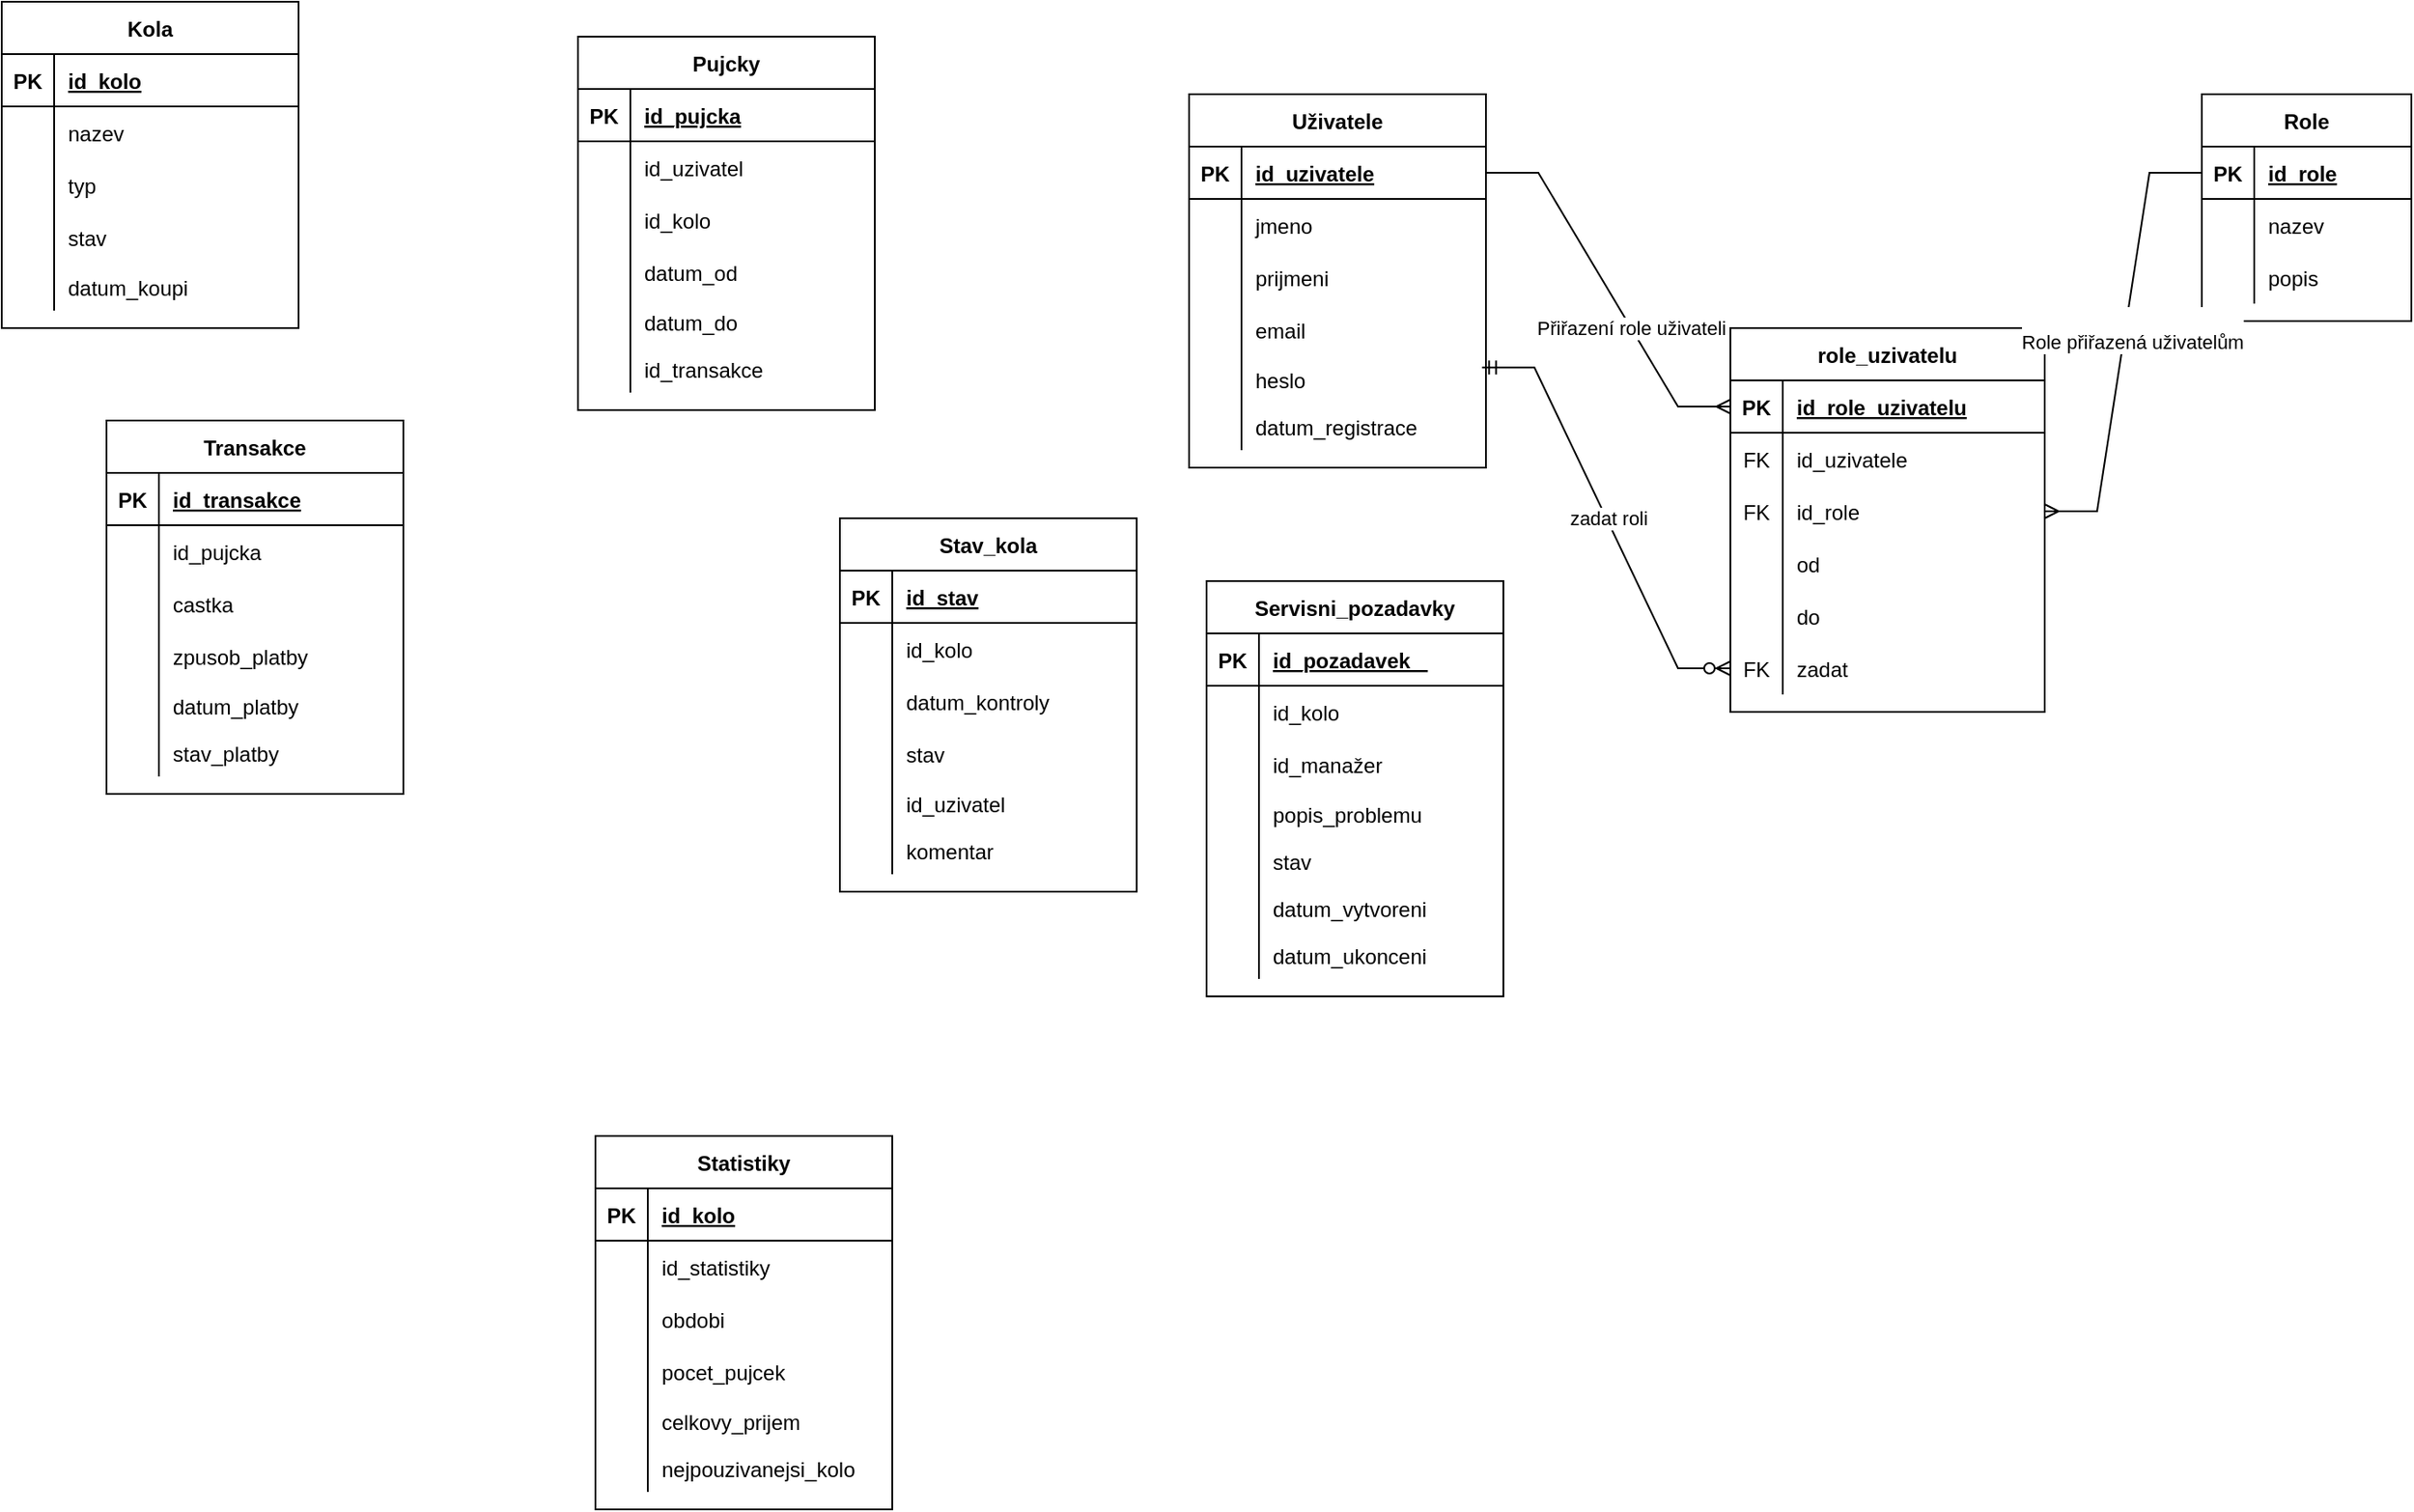<mxfile version="24.8.3">
  <diagram id="R2lEEEUBdFMjLlhIrx00" name="Page-1">
    <mxGraphModel dx="2375" dy="882" grid="1" gridSize="10" guides="1" tooltips="1" connect="1" arrows="1" fold="1" page="1" pageScale="1" pageWidth="850" pageHeight="1100" math="0" shadow="0" extFonts="Permanent Marker^https://fonts.googleapis.com/css?family=Permanent+Marker">
      <root>
        <mxCell id="0" />
        <mxCell id="1" parent="0" />
        <mxCell id="o5lii4En6J1bCg2laU5--1" value="Role" style="shape=table;startSize=30;container=1;collapsible=1;childLayout=tableLayout;fixedRows=1;rowLines=0;fontStyle=1;align=center;resizeLast=1;" vertex="1" parent="1">
          <mxGeometry x="1040" y="53" width="120" height="130" as="geometry" />
        </mxCell>
        <mxCell id="o5lii4En6J1bCg2laU5--2" value="" style="shape=partialRectangle;collapsible=0;dropTarget=0;pointerEvents=0;fillColor=none;points=[[0,0.5],[1,0.5]];portConstraint=eastwest;top=0;left=0;right=0;bottom=1;" vertex="1" parent="o5lii4En6J1bCg2laU5--1">
          <mxGeometry y="30" width="120" height="30" as="geometry" />
        </mxCell>
        <mxCell id="o5lii4En6J1bCg2laU5--3" value="PK" style="shape=partialRectangle;overflow=hidden;connectable=0;fillColor=none;top=0;left=0;bottom=0;right=0;fontStyle=1;" vertex="1" parent="o5lii4En6J1bCg2laU5--2">
          <mxGeometry width="30" height="30" as="geometry">
            <mxRectangle width="30" height="30" as="alternateBounds" />
          </mxGeometry>
        </mxCell>
        <mxCell id="o5lii4En6J1bCg2laU5--4" value="id_role" style="shape=partialRectangle;overflow=hidden;connectable=0;fillColor=none;top=0;left=0;bottom=0;right=0;align=left;spacingLeft=6;fontStyle=5;" vertex="1" parent="o5lii4En6J1bCg2laU5--2">
          <mxGeometry x="30" width="90" height="30" as="geometry">
            <mxRectangle width="90" height="30" as="alternateBounds" />
          </mxGeometry>
        </mxCell>
        <mxCell id="o5lii4En6J1bCg2laU5--5" value="" style="shape=partialRectangle;collapsible=0;dropTarget=0;pointerEvents=0;fillColor=none;points=[[0,0.5],[1,0.5]];portConstraint=eastwest;top=0;left=0;right=0;bottom=0;" vertex="1" parent="o5lii4En6J1bCg2laU5--1">
          <mxGeometry y="60" width="120" height="30" as="geometry" />
        </mxCell>
        <mxCell id="o5lii4En6J1bCg2laU5--6" value="" style="shape=partialRectangle;overflow=hidden;connectable=0;fillColor=none;top=0;left=0;bottom=0;right=0;" vertex="1" parent="o5lii4En6J1bCg2laU5--5">
          <mxGeometry width="30" height="30" as="geometry">
            <mxRectangle width="30" height="30" as="alternateBounds" />
          </mxGeometry>
        </mxCell>
        <mxCell id="o5lii4En6J1bCg2laU5--7" value="nazev    " style="shape=partialRectangle;overflow=hidden;connectable=0;fillColor=none;top=0;left=0;bottom=0;right=0;align=left;spacingLeft=6;" vertex="1" parent="o5lii4En6J1bCg2laU5--5">
          <mxGeometry x="30" width="90" height="30" as="geometry">
            <mxRectangle width="90" height="30" as="alternateBounds" />
          </mxGeometry>
        </mxCell>
        <mxCell id="o5lii4En6J1bCg2laU5--8" value="" style="shape=partialRectangle;collapsible=0;dropTarget=0;pointerEvents=0;fillColor=none;points=[[0,0.5],[1,0.5]];portConstraint=eastwest;top=0;left=0;right=0;bottom=0;" vertex="1" parent="o5lii4En6J1bCg2laU5--1">
          <mxGeometry y="90" width="120" height="30" as="geometry" />
        </mxCell>
        <mxCell id="o5lii4En6J1bCg2laU5--9" value="" style="shape=partialRectangle;overflow=hidden;connectable=0;fillColor=none;top=0;left=0;bottom=0;right=0;" vertex="1" parent="o5lii4En6J1bCg2laU5--8">
          <mxGeometry width="30" height="30" as="geometry">
            <mxRectangle width="30" height="30" as="alternateBounds" />
          </mxGeometry>
        </mxCell>
        <mxCell id="o5lii4En6J1bCg2laU5--10" value="popis" style="shape=partialRectangle;overflow=hidden;connectable=0;fillColor=none;top=0;left=0;bottom=0;right=0;align=left;spacingLeft=6;" vertex="1" parent="o5lii4En6J1bCg2laU5--8">
          <mxGeometry x="30" width="90" height="30" as="geometry">
            <mxRectangle width="90" height="30" as="alternateBounds" />
          </mxGeometry>
        </mxCell>
        <mxCell id="o5lii4En6J1bCg2laU5--11" value="role_uzivatelu" style="shape=table;startSize=30;container=1;collapsible=1;childLayout=tableLayout;fixedRows=1;rowLines=0;fontStyle=1;align=center;resizeLast=1;" vertex="1" parent="1">
          <mxGeometry x="770" y="187" width="180" height="220" as="geometry" />
        </mxCell>
        <mxCell id="o5lii4En6J1bCg2laU5--12" value="" style="shape=partialRectangle;collapsible=0;dropTarget=0;pointerEvents=0;fillColor=none;points=[[0,0.5],[1,0.5]];portConstraint=eastwest;top=0;left=0;right=0;bottom=1;" vertex="1" parent="o5lii4En6J1bCg2laU5--11">
          <mxGeometry y="30" width="180" height="30" as="geometry" />
        </mxCell>
        <mxCell id="o5lii4En6J1bCg2laU5--13" value="PK" style="shape=partialRectangle;overflow=hidden;connectable=0;fillColor=none;top=0;left=0;bottom=0;right=0;fontStyle=1;" vertex="1" parent="o5lii4En6J1bCg2laU5--12">
          <mxGeometry width="30" height="30" as="geometry">
            <mxRectangle width="30" height="30" as="alternateBounds" />
          </mxGeometry>
        </mxCell>
        <mxCell id="o5lii4En6J1bCg2laU5--14" value="id_role_uzivatelu" style="shape=partialRectangle;overflow=hidden;connectable=0;fillColor=none;top=0;left=0;bottom=0;right=0;align=left;spacingLeft=6;fontStyle=5;" vertex="1" parent="o5lii4En6J1bCg2laU5--12">
          <mxGeometry x="30" width="150" height="30" as="geometry">
            <mxRectangle width="150" height="30" as="alternateBounds" />
          </mxGeometry>
        </mxCell>
        <mxCell id="o5lii4En6J1bCg2laU5--15" value="" style="shape=partialRectangle;collapsible=0;dropTarget=0;pointerEvents=0;fillColor=none;points=[[0,0.5],[1,0.5]];portConstraint=eastwest;top=0;left=0;right=0;bottom=0;" vertex="1" parent="o5lii4En6J1bCg2laU5--11">
          <mxGeometry y="60" width="180" height="30" as="geometry" />
        </mxCell>
        <mxCell id="o5lii4En6J1bCg2laU5--16" value="FK" style="shape=partialRectangle;overflow=hidden;connectable=0;fillColor=none;top=0;left=0;bottom=0;right=0;" vertex="1" parent="o5lii4En6J1bCg2laU5--15">
          <mxGeometry width="30" height="30" as="geometry">
            <mxRectangle width="30" height="30" as="alternateBounds" />
          </mxGeometry>
        </mxCell>
        <mxCell id="o5lii4En6J1bCg2laU5--17" value="id_uzivatele" style="shape=partialRectangle;overflow=hidden;connectable=0;fillColor=none;top=0;left=0;bottom=0;right=0;align=left;spacingLeft=6;" vertex="1" parent="o5lii4En6J1bCg2laU5--15">
          <mxGeometry x="30" width="150" height="30" as="geometry">
            <mxRectangle width="150" height="30" as="alternateBounds" />
          </mxGeometry>
        </mxCell>
        <mxCell id="o5lii4En6J1bCg2laU5--18" value="" style="shape=partialRectangle;collapsible=0;dropTarget=0;pointerEvents=0;fillColor=none;points=[[0,0.5],[1,0.5]];portConstraint=eastwest;top=0;left=0;right=0;bottom=0;" vertex="1" parent="o5lii4En6J1bCg2laU5--11">
          <mxGeometry y="90" width="180" height="30" as="geometry" />
        </mxCell>
        <mxCell id="o5lii4En6J1bCg2laU5--19" value="FK" style="shape=partialRectangle;overflow=hidden;connectable=0;fillColor=none;top=0;left=0;bottom=0;right=0;" vertex="1" parent="o5lii4En6J1bCg2laU5--18">
          <mxGeometry width="30" height="30" as="geometry">
            <mxRectangle width="30" height="30" as="alternateBounds" />
          </mxGeometry>
        </mxCell>
        <mxCell id="o5lii4En6J1bCg2laU5--20" value="id_role" style="shape=partialRectangle;overflow=hidden;connectable=0;fillColor=none;top=0;left=0;bottom=0;right=0;align=left;spacingLeft=6;" vertex="1" parent="o5lii4En6J1bCg2laU5--18">
          <mxGeometry x="30" width="150" height="30" as="geometry">
            <mxRectangle width="150" height="30" as="alternateBounds" />
          </mxGeometry>
        </mxCell>
        <mxCell id="o5lii4En6J1bCg2laU5--21" style="shape=partialRectangle;collapsible=0;dropTarget=0;pointerEvents=0;fillColor=none;points=[[0,0.5],[1,0.5]];portConstraint=eastwest;top=0;left=0;right=0;bottom=0;" vertex="1" parent="o5lii4En6J1bCg2laU5--11">
          <mxGeometry y="120" width="180" height="30" as="geometry" />
        </mxCell>
        <mxCell id="o5lii4En6J1bCg2laU5--22" style="shape=partialRectangle;overflow=hidden;connectable=0;fillColor=none;top=0;left=0;bottom=0;right=0;" vertex="1" parent="o5lii4En6J1bCg2laU5--21">
          <mxGeometry width="30" height="30" as="geometry">
            <mxRectangle width="30" height="30" as="alternateBounds" />
          </mxGeometry>
        </mxCell>
        <mxCell id="o5lii4En6J1bCg2laU5--23" value="od" style="shape=partialRectangle;overflow=hidden;connectable=0;fillColor=none;top=0;left=0;bottom=0;right=0;align=left;spacingLeft=6;" vertex="1" parent="o5lii4En6J1bCg2laU5--21">
          <mxGeometry x="30" width="150" height="30" as="geometry">
            <mxRectangle width="150" height="30" as="alternateBounds" />
          </mxGeometry>
        </mxCell>
        <mxCell id="o5lii4En6J1bCg2laU5--24" style="shape=partialRectangle;collapsible=0;dropTarget=0;pointerEvents=0;fillColor=none;points=[[0,0.5],[1,0.5]];portConstraint=eastwest;top=0;left=0;right=0;bottom=0;" vertex="1" parent="o5lii4En6J1bCg2laU5--11">
          <mxGeometry y="150" width="180" height="30" as="geometry" />
        </mxCell>
        <mxCell id="o5lii4En6J1bCg2laU5--25" style="shape=partialRectangle;overflow=hidden;connectable=0;fillColor=none;top=0;left=0;bottom=0;right=0;" vertex="1" parent="o5lii4En6J1bCg2laU5--24">
          <mxGeometry width="30" height="30" as="geometry">
            <mxRectangle width="30" height="30" as="alternateBounds" />
          </mxGeometry>
        </mxCell>
        <mxCell id="o5lii4En6J1bCg2laU5--26" value="do" style="shape=partialRectangle;overflow=hidden;connectable=0;fillColor=none;top=0;left=0;bottom=0;right=0;align=left;spacingLeft=6;" vertex="1" parent="o5lii4En6J1bCg2laU5--24">
          <mxGeometry x="30" width="150" height="30" as="geometry">
            <mxRectangle width="150" height="30" as="alternateBounds" />
          </mxGeometry>
        </mxCell>
        <mxCell id="o5lii4En6J1bCg2laU5--27" style="shape=partialRectangle;collapsible=0;dropTarget=0;pointerEvents=0;fillColor=none;points=[[0,0.5],[1,0.5]];portConstraint=eastwest;top=0;left=0;right=0;bottom=0;" vertex="1" parent="o5lii4En6J1bCg2laU5--11">
          <mxGeometry y="180" width="180" height="30" as="geometry" />
        </mxCell>
        <mxCell id="o5lii4En6J1bCg2laU5--28" value="FK" style="shape=partialRectangle;overflow=hidden;connectable=0;fillColor=none;top=0;left=0;bottom=0;right=0;" vertex="1" parent="o5lii4En6J1bCg2laU5--27">
          <mxGeometry width="30" height="30" as="geometry">
            <mxRectangle width="30" height="30" as="alternateBounds" />
          </mxGeometry>
        </mxCell>
        <mxCell id="o5lii4En6J1bCg2laU5--29" value="zadat" style="shape=partialRectangle;overflow=hidden;connectable=0;fillColor=none;top=0;left=0;bottom=0;right=0;align=left;spacingLeft=6;" vertex="1" parent="o5lii4En6J1bCg2laU5--27">
          <mxGeometry x="30" width="150" height="30" as="geometry">
            <mxRectangle width="150" height="30" as="alternateBounds" />
          </mxGeometry>
        </mxCell>
        <mxCell id="o5lii4En6J1bCg2laU5--30" value="Uživatele" style="shape=table;startSize=30;container=1;collapsible=1;childLayout=tableLayout;fixedRows=1;rowLines=0;fontStyle=1;align=center;resizeLast=1;" vertex="1" parent="1">
          <mxGeometry x="460" y="53" width="170" height="214" as="geometry" />
        </mxCell>
        <mxCell id="o5lii4En6J1bCg2laU5--31" value="" style="shape=partialRectangle;collapsible=0;dropTarget=0;pointerEvents=0;fillColor=none;points=[[0,0.5],[1,0.5]];portConstraint=eastwest;top=0;left=0;right=0;bottom=1;" vertex="1" parent="o5lii4En6J1bCg2laU5--30">
          <mxGeometry y="30" width="170" height="30" as="geometry" />
        </mxCell>
        <mxCell id="o5lii4En6J1bCg2laU5--32" value="PK" style="shape=partialRectangle;overflow=hidden;connectable=0;fillColor=none;top=0;left=0;bottom=0;right=0;fontStyle=1;" vertex="1" parent="o5lii4En6J1bCg2laU5--31">
          <mxGeometry width="30" height="30" as="geometry">
            <mxRectangle width="30" height="30" as="alternateBounds" />
          </mxGeometry>
        </mxCell>
        <mxCell id="o5lii4En6J1bCg2laU5--33" value="id_uzivatele" style="shape=partialRectangle;overflow=hidden;connectable=0;fillColor=none;top=0;left=0;bottom=0;right=0;align=left;spacingLeft=6;fontStyle=5;" vertex="1" parent="o5lii4En6J1bCg2laU5--31">
          <mxGeometry x="30" width="140" height="30" as="geometry">
            <mxRectangle width="140" height="30" as="alternateBounds" />
          </mxGeometry>
        </mxCell>
        <mxCell id="o5lii4En6J1bCg2laU5--34" value="" style="shape=partialRectangle;collapsible=0;dropTarget=0;pointerEvents=0;fillColor=none;points=[[0,0.5],[1,0.5]];portConstraint=eastwest;top=0;left=0;right=0;bottom=0;" vertex="1" parent="o5lii4En6J1bCg2laU5--30">
          <mxGeometry y="60" width="170" height="30" as="geometry" />
        </mxCell>
        <mxCell id="o5lii4En6J1bCg2laU5--35" value="" style="shape=partialRectangle;overflow=hidden;connectable=0;fillColor=none;top=0;left=0;bottom=0;right=0;" vertex="1" parent="o5lii4En6J1bCg2laU5--34">
          <mxGeometry width="30" height="30" as="geometry">
            <mxRectangle width="30" height="30" as="alternateBounds" />
          </mxGeometry>
        </mxCell>
        <mxCell id="o5lii4En6J1bCg2laU5--36" value="jmeno" style="shape=partialRectangle;overflow=hidden;connectable=0;fillColor=none;top=0;left=0;bottom=0;right=0;align=left;spacingLeft=6;" vertex="1" parent="o5lii4En6J1bCg2laU5--34">
          <mxGeometry x="30" width="140" height="30" as="geometry">
            <mxRectangle width="140" height="30" as="alternateBounds" />
          </mxGeometry>
        </mxCell>
        <mxCell id="o5lii4En6J1bCg2laU5--37" style="shape=partialRectangle;collapsible=0;dropTarget=0;pointerEvents=0;fillColor=none;points=[[0,0.5],[1,0.5]];portConstraint=eastwest;top=0;left=0;right=0;bottom=0;" vertex="1" parent="o5lii4En6J1bCg2laU5--30">
          <mxGeometry y="90" width="170" height="30" as="geometry" />
        </mxCell>
        <mxCell id="o5lii4En6J1bCg2laU5--38" style="shape=partialRectangle;overflow=hidden;connectable=0;fillColor=none;top=0;left=0;bottom=0;right=0;" vertex="1" parent="o5lii4En6J1bCg2laU5--37">
          <mxGeometry width="30" height="30" as="geometry">
            <mxRectangle width="30" height="30" as="alternateBounds" />
          </mxGeometry>
        </mxCell>
        <mxCell id="o5lii4En6J1bCg2laU5--39" value="prijmeni" style="shape=partialRectangle;overflow=hidden;connectable=0;fillColor=none;top=0;left=0;bottom=0;right=0;align=left;spacingLeft=6;" vertex="1" parent="o5lii4En6J1bCg2laU5--37">
          <mxGeometry x="30" width="140" height="30" as="geometry">
            <mxRectangle width="140" height="30" as="alternateBounds" />
          </mxGeometry>
        </mxCell>
        <mxCell id="o5lii4En6J1bCg2laU5--40" style="shape=partialRectangle;collapsible=0;dropTarget=0;pointerEvents=0;fillColor=none;points=[[0,0.5],[1,0.5]];portConstraint=eastwest;top=0;left=0;right=0;bottom=0;" vertex="1" parent="o5lii4En6J1bCg2laU5--30">
          <mxGeometry y="120" width="170" height="30" as="geometry" />
        </mxCell>
        <mxCell id="o5lii4En6J1bCg2laU5--41" style="shape=partialRectangle;overflow=hidden;connectable=0;fillColor=none;top=0;left=0;bottom=0;right=0;" vertex="1" parent="o5lii4En6J1bCg2laU5--40">
          <mxGeometry width="30" height="30" as="geometry">
            <mxRectangle width="30" height="30" as="alternateBounds" />
          </mxGeometry>
        </mxCell>
        <mxCell id="o5lii4En6J1bCg2laU5--42" value="email" style="shape=partialRectangle;overflow=hidden;connectable=0;fillColor=none;top=0;left=0;bottom=0;right=0;align=left;spacingLeft=6;" vertex="1" parent="o5lii4En6J1bCg2laU5--40">
          <mxGeometry x="30" width="140" height="30" as="geometry">
            <mxRectangle width="140" height="30" as="alternateBounds" />
          </mxGeometry>
        </mxCell>
        <mxCell id="o5lii4En6J1bCg2laU5--43" style="shape=partialRectangle;collapsible=0;dropTarget=0;pointerEvents=0;fillColor=none;points=[[0,0.5],[1,0.5]];portConstraint=eastwest;top=0;left=0;right=0;bottom=0;" vertex="1" parent="o5lii4En6J1bCg2laU5--30">
          <mxGeometry y="150" width="170" height="27" as="geometry" />
        </mxCell>
        <mxCell id="o5lii4En6J1bCg2laU5--44" style="shape=partialRectangle;overflow=hidden;connectable=0;fillColor=none;top=0;left=0;bottom=0;right=0;" vertex="1" parent="o5lii4En6J1bCg2laU5--43">
          <mxGeometry width="30" height="27" as="geometry">
            <mxRectangle width="30" height="27" as="alternateBounds" />
          </mxGeometry>
        </mxCell>
        <mxCell id="o5lii4En6J1bCg2laU5--45" value="heslo" style="shape=partialRectangle;overflow=hidden;connectable=0;fillColor=none;top=0;left=0;bottom=0;right=0;align=left;spacingLeft=6;" vertex="1" parent="o5lii4En6J1bCg2laU5--43">
          <mxGeometry x="30" width="140" height="27" as="geometry">
            <mxRectangle width="140" height="27" as="alternateBounds" />
          </mxGeometry>
        </mxCell>
        <mxCell id="o5lii4En6J1bCg2laU5--50" style="shape=partialRectangle;collapsible=0;dropTarget=0;pointerEvents=0;fillColor=none;points=[[0,0.5],[1,0.5]];portConstraint=eastwest;top=0;left=0;right=0;bottom=0;" vertex="1" parent="o5lii4En6J1bCg2laU5--30">
          <mxGeometry y="177" width="170" height="27" as="geometry" />
        </mxCell>
        <mxCell id="o5lii4En6J1bCg2laU5--51" style="shape=partialRectangle;overflow=hidden;connectable=0;fillColor=none;top=0;left=0;bottom=0;right=0;" vertex="1" parent="o5lii4En6J1bCg2laU5--50">
          <mxGeometry width="30" height="27" as="geometry">
            <mxRectangle width="30" height="27" as="alternateBounds" />
          </mxGeometry>
        </mxCell>
        <mxCell id="o5lii4En6J1bCg2laU5--52" value="datum_registrace" style="shape=partialRectangle;overflow=hidden;connectable=0;fillColor=none;top=0;left=0;bottom=0;right=0;align=left;spacingLeft=6;fontStyle=0" vertex="1" parent="o5lii4En6J1bCg2laU5--50">
          <mxGeometry x="30" width="140" height="27" as="geometry">
            <mxRectangle width="140" height="27" as="alternateBounds" />
          </mxGeometry>
        </mxCell>
        <mxCell id="o5lii4En6J1bCg2laU5--46" value="" style="edgeStyle=entityRelationEdgeStyle;fontSize=12;html=1;endArrow=ERmany;rounded=0;exitX=0;exitY=0.5;exitDx=0;exitDy=0;entryX=1;entryY=0.5;entryDx=0;entryDy=0;" edge="1" parent="1" source="o5lii4En6J1bCg2laU5--2" target="o5lii4En6J1bCg2laU5--18">
          <mxGeometry width="100" height="100" relative="1" as="geometry">
            <mxPoint x="1220" y="250" as="sourcePoint" />
            <mxPoint x="1320" y="150" as="targetPoint" />
            <Array as="points">
              <mxPoint x="1060" y="10" />
            </Array>
          </mxGeometry>
        </mxCell>
        <mxCell id="o5lii4En6J1bCg2laU5--196" value="&lt;div&gt;&lt;br&gt;&lt;/div&gt;&lt;div&gt;Role přiřazená uživatelům&lt;/div&gt;" style="edgeLabel;html=1;align=center;verticalAlign=middle;resizable=0;points=[];" vertex="1" connectable="0" parent="o5lii4En6J1bCg2laU5--46">
          <mxGeometry x="-0.06" y="4" relative="1" as="geometry">
            <mxPoint as="offset" />
          </mxGeometry>
        </mxCell>
        <mxCell id="o5lii4En6J1bCg2laU5--47" value="" style="edgeStyle=entityRelationEdgeStyle;fontSize=12;html=1;endArrow=ERmany;rounded=0;exitX=1;exitY=0.5;exitDx=0;exitDy=0;" edge="1" parent="1" source="o5lii4En6J1bCg2laU5--31" target="o5lii4En6J1bCg2laU5--12">
          <mxGeometry width="100" height="100" relative="1" as="geometry">
            <mxPoint x="540" y="410" as="sourcePoint" />
            <mxPoint x="640" y="310" as="targetPoint" />
          </mxGeometry>
        </mxCell>
        <mxCell id="o5lii4En6J1bCg2laU5--195" value="Přiřazení role uživateli" style="edgeLabel;html=1;align=center;verticalAlign=middle;resizable=0;points=[];" vertex="1" connectable="0" parent="o5lii4En6J1bCg2laU5--47">
          <mxGeometry x="0.235" relative="1" as="geometry">
            <mxPoint as="offset" />
          </mxGeometry>
        </mxCell>
        <mxCell id="o5lii4En6J1bCg2laU5--48" value="" style="edgeStyle=entityRelationEdgeStyle;fontSize=12;html=1;endArrow=ERzeroToMany;startArrow=ERmandOne;rounded=0;exitX=0.987;exitY=0.247;exitDx=0;exitDy=0;exitPerimeter=0;" edge="1" parent="1" source="o5lii4En6J1bCg2laU5--43" target="o5lii4En6J1bCg2laU5--27">
          <mxGeometry width="100" height="100" relative="1" as="geometry">
            <mxPoint x="660" y="270" as="sourcePoint" />
            <mxPoint x="760" y="170" as="targetPoint" />
            <Array as="points">
              <mxPoint x="770" y="390" />
            </Array>
          </mxGeometry>
        </mxCell>
        <mxCell id="o5lii4En6J1bCg2laU5--49" value="zadat roli" style="edgeLabel;html=1;align=center;verticalAlign=middle;resizable=0;points=[];" vertex="1" connectable="0" parent="o5lii4En6J1bCg2laU5--48">
          <mxGeometry x="-0.0" relative="1" as="geometry">
            <mxPoint x="1" as="offset" />
          </mxGeometry>
        </mxCell>
        <mxCell id="o5lii4En6J1bCg2laU5--53" value="Kola" style="shape=table;startSize=30;container=1;collapsible=1;childLayout=tableLayout;fixedRows=1;rowLines=0;fontStyle=1;align=center;resizeLast=1;" vertex="1" parent="1">
          <mxGeometry x="-220" width="170" height="187" as="geometry" />
        </mxCell>
        <mxCell id="o5lii4En6J1bCg2laU5--54" value="" style="shape=partialRectangle;collapsible=0;dropTarget=0;pointerEvents=0;fillColor=none;points=[[0,0.5],[1,0.5]];portConstraint=eastwest;top=0;left=0;right=0;bottom=1;" vertex="1" parent="o5lii4En6J1bCg2laU5--53">
          <mxGeometry y="30" width="170" height="30" as="geometry" />
        </mxCell>
        <mxCell id="o5lii4En6J1bCg2laU5--55" value="PK" style="shape=partialRectangle;overflow=hidden;connectable=0;fillColor=none;top=0;left=0;bottom=0;right=0;fontStyle=1;" vertex="1" parent="o5lii4En6J1bCg2laU5--54">
          <mxGeometry width="30" height="30" as="geometry">
            <mxRectangle width="30" height="30" as="alternateBounds" />
          </mxGeometry>
        </mxCell>
        <mxCell id="o5lii4En6J1bCg2laU5--56" value="id_kolo" style="shape=partialRectangle;overflow=hidden;connectable=0;fillColor=none;top=0;left=0;bottom=0;right=0;align=left;spacingLeft=6;fontStyle=5;" vertex="1" parent="o5lii4En6J1bCg2laU5--54">
          <mxGeometry x="30" width="140" height="30" as="geometry">
            <mxRectangle width="140" height="30" as="alternateBounds" />
          </mxGeometry>
        </mxCell>
        <mxCell id="o5lii4En6J1bCg2laU5--57" value="" style="shape=partialRectangle;collapsible=0;dropTarget=0;pointerEvents=0;fillColor=none;points=[[0,0.5],[1,0.5]];portConstraint=eastwest;top=0;left=0;right=0;bottom=0;" vertex="1" parent="o5lii4En6J1bCg2laU5--53">
          <mxGeometry y="60" width="170" height="30" as="geometry" />
        </mxCell>
        <mxCell id="o5lii4En6J1bCg2laU5--58" value="" style="shape=partialRectangle;overflow=hidden;connectable=0;fillColor=none;top=0;left=0;bottom=0;right=0;" vertex="1" parent="o5lii4En6J1bCg2laU5--57">
          <mxGeometry width="30" height="30" as="geometry">
            <mxRectangle width="30" height="30" as="alternateBounds" />
          </mxGeometry>
        </mxCell>
        <mxCell id="o5lii4En6J1bCg2laU5--59" value="nazev" style="shape=partialRectangle;overflow=hidden;connectable=0;fillColor=none;top=0;left=0;bottom=0;right=0;align=left;spacingLeft=6;" vertex="1" parent="o5lii4En6J1bCg2laU5--57">
          <mxGeometry x="30" width="140" height="30" as="geometry">
            <mxRectangle width="140" height="30" as="alternateBounds" />
          </mxGeometry>
        </mxCell>
        <mxCell id="o5lii4En6J1bCg2laU5--60" style="shape=partialRectangle;collapsible=0;dropTarget=0;pointerEvents=0;fillColor=none;points=[[0,0.5],[1,0.5]];portConstraint=eastwest;top=0;left=0;right=0;bottom=0;" vertex="1" parent="o5lii4En6J1bCg2laU5--53">
          <mxGeometry y="90" width="170" height="30" as="geometry" />
        </mxCell>
        <mxCell id="o5lii4En6J1bCg2laU5--61" style="shape=partialRectangle;overflow=hidden;connectable=0;fillColor=none;top=0;left=0;bottom=0;right=0;" vertex="1" parent="o5lii4En6J1bCg2laU5--60">
          <mxGeometry width="30" height="30" as="geometry">
            <mxRectangle width="30" height="30" as="alternateBounds" />
          </mxGeometry>
        </mxCell>
        <mxCell id="o5lii4En6J1bCg2laU5--62" value="typ" style="shape=partialRectangle;overflow=hidden;connectable=0;fillColor=none;top=0;left=0;bottom=0;right=0;align=left;spacingLeft=6;" vertex="1" parent="o5lii4En6J1bCg2laU5--60">
          <mxGeometry x="30" width="140" height="30" as="geometry">
            <mxRectangle width="140" height="30" as="alternateBounds" />
          </mxGeometry>
        </mxCell>
        <mxCell id="o5lii4En6J1bCg2laU5--63" style="shape=partialRectangle;collapsible=0;dropTarget=0;pointerEvents=0;fillColor=none;points=[[0,0.5],[1,0.5]];portConstraint=eastwest;top=0;left=0;right=0;bottom=0;" vertex="1" parent="o5lii4En6J1bCg2laU5--53">
          <mxGeometry y="120" width="170" height="30" as="geometry" />
        </mxCell>
        <mxCell id="o5lii4En6J1bCg2laU5--64" style="shape=partialRectangle;overflow=hidden;connectable=0;fillColor=none;top=0;left=0;bottom=0;right=0;" vertex="1" parent="o5lii4En6J1bCg2laU5--63">
          <mxGeometry width="30" height="30" as="geometry">
            <mxRectangle width="30" height="30" as="alternateBounds" />
          </mxGeometry>
        </mxCell>
        <mxCell id="o5lii4En6J1bCg2laU5--65" value="stav" style="shape=partialRectangle;overflow=hidden;connectable=0;fillColor=none;top=0;left=0;bottom=0;right=0;align=left;spacingLeft=6;" vertex="1" parent="o5lii4En6J1bCg2laU5--63">
          <mxGeometry x="30" width="140" height="30" as="geometry">
            <mxRectangle width="140" height="30" as="alternateBounds" />
          </mxGeometry>
        </mxCell>
        <mxCell id="o5lii4En6J1bCg2laU5--66" style="shape=partialRectangle;collapsible=0;dropTarget=0;pointerEvents=0;fillColor=none;points=[[0,0.5],[1,0.5]];portConstraint=eastwest;top=0;left=0;right=0;bottom=0;" vertex="1" parent="o5lii4En6J1bCg2laU5--53">
          <mxGeometry y="150" width="170" height="27" as="geometry" />
        </mxCell>
        <mxCell id="o5lii4En6J1bCg2laU5--67" style="shape=partialRectangle;overflow=hidden;connectable=0;fillColor=none;top=0;left=0;bottom=0;right=0;" vertex="1" parent="o5lii4En6J1bCg2laU5--66">
          <mxGeometry width="30" height="27" as="geometry">
            <mxRectangle width="30" height="27" as="alternateBounds" />
          </mxGeometry>
        </mxCell>
        <mxCell id="o5lii4En6J1bCg2laU5--68" value="datum_koupi" style="shape=partialRectangle;overflow=hidden;connectable=0;fillColor=none;top=0;left=0;bottom=0;right=0;align=left;spacingLeft=6;" vertex="1" parent="o5lii4En6J1bCg2laU5--66">
          <mxGeometry x="30" width="140" height="27" as="geometry">
            <mxRectangle width="140" height="27" as="alternateBounds" />
          </mxGeometry>
        </mxCell>
        <mxCell id="o5lii4En6J1bCg2laU5--72" value="Pujcky" style="shape=table;startSize=30;container=1;collapsible=1;childLayout=tableLayout;fixedRows=1;rowLines=0;fontStyle=1;align=center;resizeLast=1;" vertex="1" parent="1">
          <mxGeometry x="110" y="20" width="170" height="214" as="geometry" />
        </mxCell>
        <mxCell id="o5lii4En6J1bCg2laU5--73" value="" style="shape=partialRectangle;collapsible=0;dropTarget=0;pointerEvents=0;fillColor=none;points=[[0,0.5],[1,0.5]];portConstraint=eastwest;top=0;left=0;right=0;bottom=1;" vertex="1" parent="o5lii4En6J1bCg2laU5--72">
          <mxGeometry y="30" width="170" height="30" as="geometry" />
        </mxCell>
        <mxCell id="o5lii4En6J1bCg2laU5--74" value="PK" style="shape=partialRectangle;overflow=hidden;connectable=0;fillColor=none;top=0;left=0;bottom=0;right=0;fontStyle=1;" vertex="1" parent="o5lii4En6J1bCg2laU5--73">
          <mxGeometry width="30" height="30" as="geometry">
            <mxRectangle width="30" height="30" as="alternateBounds" />
          </mxGeometry>
        </mxCell>
        <mxCell id="o5lii4En6J1bCg2laU5--75" value="id_pujcka" style="shape=partialRectangle;overflow=hidden;connectable=0;fillColor=none;top=0;left=0;bottom=0;right=0;align=left;spacingLeft=6;fontStyle=5;" vertex="1" parent="o5lii4En6J1bCg2laU5--73">
          <mxGeometry x="30" width="140" height="30" as="geometry">
            <mxRectangle width="140" height="30" as="alternateBounds" />
          </mxGeometry>
        </mxCell>
        <mxCell id="o5lii4En6J1bCg2laU5--76" value="" style="shape=partialRectangle;collapsible=0;dropTarget=0;pointerEvents=0;fillColor=none;points=[[0,0.5],[1,0.5]];portConstraint=eastwest;top=0;left=0;right=0;bottom=0;" vertex="1" parent="o5lii4En6J1bCg2laU5--72">
          <mxGeometry y="60" width="170" height="30" as="geometry" />
        </mxCell>
        <mxCell id="o5lii4En6J1bCg2laU5--77" value="" style="shape=partialRectangle;overflow=hidden;connectable=0;fillColor=none;top=0;left=0;bottom=0;right=0;" vertex="1" parent="o5lii4En6J1bCg2laU5--76">
          <mxGeometry width="30" height="30" as="geometry">
            <mxRectangle width="30" height="30" as="alternateBounds" />
          </mxGeometry>
        </mxCell>
        <mxCell id="o5lii4En6J1bCg2laU5--78" value="id_uzivatel" style="shape=partialRectangle;overflow=hidden;connectable=0;fillColor=none;top=0;left=0;bottom=0;right=0;align=left;spacingLeft=6;" vertex="1" parent="o5lii4En6J1bCg2laU5--76">
          <mxGeometry x="30" width="140" height="30" as="geometry">
            <mxRectangle width="140" height="30" as="alternateBounds" />
          </mxGeometry>
        </mxCell>
        <mxCell id="o5lii4En6J1bCg2laU5--79" style="shape=partialRectangle;collapsible=0;dropTarget=0;pointerEvents=0;fillColor=none;points=[[0,0.5],[1,0.5]];portConstraint=eastwest;top=0;left=0;right=0;bottom=0;" vertex="1" parent="o5lii4En6J1bCg2laU5--72">
          <mxGeometry y="90" width="170" height="30" as="geometry" />
        </mxCell>
        <mxCell id="o5lii4En6J1bCg2laU5--80" style="shape=partialRectangle;overflow=hidden;connectable=0;fillColor=none;top=0;left=0;bottom=0;right=0;" vertex="1" parent="o5lii4En6J1bCg2laU5--79">
          <mxGeometry width="30" height="30" as="geometry">
            <mxRectangle width="30" height="30" as="alternateBounds" />
          </mxGeometry>
        </mxCell>
        <mxCell id="o5lii4En6J1bCg2laU5--81" value="id_kolo" style="shape=partialRectangle;overflow=hidden;connectable=0;fillColor=none;top=0;left=0;bottom=0;right=0;align=left;spacingLeft=6;" vertex="1" parent="o5lii4En6J1bCg2laU5--79">
          <mxGeometry x="30" width="140" height="30" as="geometry">
            <mxRectangle width="140" height="30" as="alternateBounds" />
          </mxGeometry>
        </mxCell>
        <mxCell id="o5lii4En6J1bCg2laU5--82" style="shape=partialRectangle;collapsible=0;dropTarget=0;pointerEvents=0;fillColor=none;points=[[0,0.5],[1,0.5]];portConstraint=eastwest;top=0;left=0;right=0;bottom=0;" vertex="1" parent="o5lii4En6J1bCg2laU5--72">
          <mxGeometry y="120" width="170" height="30" as="geometry" />
        </mxCell>
        <mxCell id="o5lii4En6J1bCg2laU5--83" style="shape=partialRectangle;overflow=hidden;connectable=0;fillColor=none;top=0;left=0;bottom=0;right=0;" vertex="1" parent="o5lii4En6J1bCg2laU5--82">
          <mxGeometry width="30" height="30" as="geometry">
            <mxRectangle width="30" height="30" as="alternateBounds" />
          </mxGeometry>
        </mxCell>
        <mxCell id="o5lii4En6J1bCg2laU5--84" value="datum_od" style="shape=partialRectangle;overflow=hidden;connectable=0;fillColor=none;top=0;left=0;bottom=0;right=0;align=left;spacingLeft=6;" vertex="1" parent="o5lii4En6J1bCg2laU5--82">
          <mxGeometry x="30" width="140" height="30" as="geometry">
            <mxRectangle width="140" height="30" as="alternateBounds" />
          </mxGeometry>
        </mxCell>
        <mxCell id="o5lii4En6J1bCg2laU5--85" style="shape=partialRectangle;collapsible=0;dropTarget=0;pointerEvents=0;fillColor=none;points=[[0,0.5],[1,0.5]];portConstraint=eastwest;top=0;left=0;right=0;bottom=0;" vertex="1" parent="o5lii4En6J1bCg2laU5--72">
          <mxGeometry y="150" width="170" height="27" as="geometry" />
        </mxCell>
        <mxCell id="o5lii4En6J1bCg2laU5--86" style="shape=partialRectangle;overflow=hidden;connectable=0;fillColor=none;top=0;left=0;bottom=0;right=0;" vertex="1" parent="o5lii4En6J1bCg2laU5--85">
          <mxGeometry width="30" height="27" as="geometry">
            <mxRectangle width="30" height="27" as="alternateBounds" />
          </mxGeometry>
        </mxCell>
        <mxCell id="o5lii4En6J1bCg2laU5--87" value="datum_do" style="shape=partialRectangle;overflow=hidden;connectable=0;fillColor=none;top=0;left=0;bottom=0;right=0;align=left;spacingLeft=6;" vertex="1" parent="o5lii4En6J1bCg2laU5--85">
          <mxGeometry x="30" width="140" height="27" as="geometry">
            <mxRectangle width="140" height="27" as="alternateBounds" />
          </mxGeometry>
        </mxCell>
        <mxCell id="o5lii4En6J1bCg2laU5--88" style="shape=partialRectangle;collapsible=0;dropTarget=0;pointerEvents=0;fillColor=none;points=[[0,0.5],[1,0.5]];portConstraint=eastwest;top=0;left=0;right=0;bottom=0;" vertex="1" parent="o5lii4En6J1bCg2laU5--72">
          <mxGeometry y="177" width="170" height="27" as="geometry" />
        </mxCell>
        <mxCell id="o5lii4En6J1bCg2laU5--89" style="shape=partialRectangle;overflow=hidden;connectable=0;fillColor=none;top=0;left=0;bottom=0;right=0;" vertex="1" parent="o5lii4En6J1bCg2laU5--88">
          <mxGeometry width="30" height="27" as="geometry">
            <mxRectangle width="30" height="27" as="alternateBounds" />
          </mxGeometry>
        </mxCell>
        <mxCell id="o5lii4En6J1bCg2laU5--90" value="id_transakce" style="shape=partialRectangle;overflow=hidden;connectable=0;fillColor=none;top=0;left=0;bottom=0;right=0;align=left;spacingLeft=6;" vertex="1" parent="o5lii4En6J1bCg2laU5--88">
          <mxGeometry x="30" width="140" height="27" as="geometry">
            <mxRectangle width="140" height="27" as="alternateBounds" />
          </mxGeometry>
        </mxCell>
        <mxCell id="o5lii4En6J1bCg2laU5--107" value="Stav_kola" style="shape=table;startSize=30;container=1;collapsible=1;childLayout=tableLayout;fixedRows=1;rowLines=0;fontStyle=1;align=center;resizeLast=1;" vertex="1" parent="1">
          <mxGeometry x="260" y="296" width="170" height="214" as="geometry" />
        </mxCell>
        <mxCell id="o5lii4En6J1bCg2laU5--108" value="" style="shape=partialRectangle;collapsible=0;dropTarget=0;pointerEvents=0;fillColor=none;points=[[0,0.5],[1,0.5]];portConstraint=eastwest;top=0;left=0;right=0;bottom=1;" vertex="1" parent="o5lii4En6J1bCg2laU5--107">
          <mxGeometry y="30" width="170" height="30" as="geometry" />
        </mxCell>
        <mxCell id="o5lii4En6J1bCg2laU5--109" value="PK" style="shape=partialRectangle;overflow=hidden;connectable=0;fillColor=none;top=0;left=0;bottom=0;right=0;fontStyle=1;" vertex="1" parent="o5lii4En6J1bCg2laU5--108">
          <mxGeometry width="30" height="30" as="geometry">
            <mxRectangle width="30" height="30" as="alternateBounds" />
          </mxGeometry>
        </mxCell>
        <mxCell id="o5lii4En6J1bCg2laU5--110" value="id_stav" style="shape=partialRectangle;overflow=hidden;connectable=0;fillColor=none;top=0;left=0;bottom=0;right=0;align=left;spacingLeft=6;fontStyle=5;" vertex="1" parent="o5lii4En6J1bCg2laU5--108">
          <mxGeometry x="30" width="140" height="30" as="geometry">
            <mxRectangle width="140" height="30" as="alternateBounds" />
          </mxGeometry>
        </mxCell>
        <mxCell id="o5lii4En6J1bCg2laU5--111" value="" style="shape=partialRectangle;collapsible=0;dropTarget=0;pointerEvents=0;fillColor=none;points=[[0,0.5],[1,0.5]];portConstraint=eastwest;top=0;left=0;right=0;bottom=0;" vertex="1" parent="o5lii4En6J1bCg2laU5--107">
          <mxGeometry y="60" width="170" height="30" as="geometry" />
        </mxCell>
        <mxCell id="o5lii4En6J1bCg2laU5--112" value="" style="shape=partialRectangle;overflow=hidden;connectable=0;fillColor=none;top=0;left=0;bottom=0;right=0;" vertex="1" parent="o5lii4En6J1bCg2laU5--111">
          <mxGeometry width="30" height="30" as="geometry">
            <mxRectangle width="30" height="30" as="alternateBounds" />
          </mxGeometry>
        </mxCell>
        <mxCell id="o5lii4En6J1bCg2laU5--113" value="id_kolo    " style="shape=partialRectangle;overflow=hidden;connectable=0;fillColor=none;top=0;left=0;bottom=0;right=0;align=left;spacingLeft=6;" vertex="1" parent="o5lii4En6J1bCg2laU5--111">
          <mxGeometry x="30" width="140" height="30" as="geometry">
            <mxRectangle width="140" height="30" as="alternateBounds" />
          </mxGeometry>
        </mxCell>
        <mxCell id="o5lii4En6J1bCg2laU5--114" style="shape=partialRectangle;collapsible=0;dropTarget=0;pointerEvents=0;fillColor=none;points=[[0,0.5],[1,0.5]];portConstraint=eastwest;top=0;left=0;right=0;bottom=0;" vertex="1" parent="o5lii4En6J1bCg2laU5--107">
          <mxGeometry y="90" width="170" height="30" as="geometry" />
        </mxCell>
        <mxCell id="o5lii4En6J1bCg2laU5--115" style="shape=partialRectangle;overflow=hidden;connectable=0;fillColor=none;top=0;left=0;bottom=0;right=0;" vertex="1" parent="o5lii4En6J1bCg2laU5--114">
          <mxGeometry width="30" height="30" as="geometry">
            <mxRectangle width="30" height="30" as="alternateBounds" />
          </mxGeometry>
        </mxCell>
        <mxCell id="o5lii4En6J1bCg2laU5--116" value="datum_kontroly" style="shape=partialRectangle;overflow=hidden;connectable=0;fillColor=none;top=0;left=0;bottom=0;right=0;align=left;spacingLeft=6;" vertex="1" parent="o5lii4En6J1bCg2laU5--114">
          <mxGeometry x="30" width="140" height="30" as="geometry">
            <mxRectangle width="140" height="30" as="alternateBounds" />
          </mxGeometry>
        </mxCell>
        <mxCell id="o5lii4En6J1bCg2laU5--117" style="shape=partialRectangle;collapsible=0;dropTarget=0;pointerEvents=0;fillColor=none;points=[[0,0.5],[1,0.5]];portConstraint=eastwest;top=0;left=0;right=0;bottom=0;" vertex="1" parent="o5lii4En6J1bCg2laU5--107">
          <mxGeometry y="120" width="170" height="30" as="geometry" />
        </mxCell>
        <mxCell id="o5lii4En6J1bCg2laU5--118" style="shape=partialRectangle;overflow=hidden;connectable=0;fillColor=none;top=0;left=0;bottom=0;right=0;" vertex="1" parent="o5lii4En6J1bCg2laU5--117">
          <mxGeometry width="30" height="30" as="geometry">
            <mxRectangle width="30" height="30" as="alternateBounds" />
          </mxGeometry>
        </mxCell>
        <mxCell id="o5lii4En6J1bCg2laU5--119" value="stav" style="shape=partialRectangle;overflow=hidden;connectable=0;fillColor=none;top=0;left=0;bottom=0;right=0;align=left;spacingLeft=6;" vertex="1" parent="o5lii4En6J1bCg2laU5--117">
          <mxGeometry x="30" width="140" height="30" as="geometry">
            <mxRectangle width="140" height="30" as="alternateBounds" />
          </mxGeometry>
        </mxCell>
        <mxCell id="o5lii4En6J1bCg2laU5--120" style="shape=partialRectangle;collapsible=0;dropTarget=0;pointerEvents=0;fillColor=none;points=[[0,0.5],[1,0.5]];portConstraint=eastwest;top=0;left=0;right=0;bottom=0;" vertex="1" parent="o5lii4En6J1bCg2laU5--107">
          <mxGeometry y="150" width="170" height="27" as="geometry" />
        </mxCell>
        <mxCell id="o5lii4En6J1bCg2laU5--121" style="shape=partialRectangle;overflow=hidden;connectable=0;fillColor=none;top=0;left=0;bottom=0;right=0;" vertex="1" parent="o5lii4En6J1bCg2laU5--120">
          <mxGeometry width="30" height="27" as="geometry">
            <mxRectangle width="30" height="27" as="alternateBounds" />
          </mxGeometry>
        </mxCell>
        <mxCell id="o5lii4En6J1bCg2laU5--122" value="id_uzivatel" style="shape=partialRectangle;overflow=hidden;connectable=0;fillColor=none;top=0;left=0;bottom=0;right=0;align=left;spacingLeft=6;" vertex="1" parent="o5lii4En6J1bCg2laU5--120">
          <mxGeometry x="30" width="140" height="27" as="geometry">
            <mxRectangle width="140" height="27" as="alternateBounds" />
          </mxGeometry>
        </mxCell>
        <mxCell id="o5lii4En6J1bCg2laU5--123" style="shape=partialRectangle;collapsible=0;dropTarget=0;pointerEvents=0;fillColor=none;points=[[0,0.5],[1,0.5]];portConstraint=eastwest;top=0;left=0;right=0;bottom=0;" vertex="1" parent="o5lii4En6J1bCg2laU5--107">
          <mxGeometry y="177" width="170" height="27" as="geometry" />
        </mxCell>
        <mxCell id="o5lii4En6J1bCg2laU5--124" style="shape=partialRectangle;overflow=hidden;connectable=0;fillColor=none;top=0;left=0;bottom=0;right=0;" vertex="1" parent="o5lii4En6J1bCg2laU5--123">
          <mxGeometry width="30" height="27" as="geometry">
            <mxRectangle width="30" height="27" as="alternateBounds" />
          </mxGeometry>
        </mxCell>
        <mxCell id="o5lii4En6J1bCg2laU5--125" value="komentar" style="shape=partialRectangle;overflow=hidden;connectable=0;fillColor=none;top=0;left=0;bottom=0;right=0;align=left;spacingLeft=6;" vertex="1" parent="o5lii4En6J1bCg2laU5--123">
          <mxGeometry x="30" width="140" height="27" as="geometry">
            <mxRectangle width="140" height="27" as="alternateBounds" />
          </mxGeometry>
        </mxCell>
        <mxCell id="o5lii4En6J1bCg2laU5--126" value="Servisni_pozadavky" style="shape=table;startSize=30;container=1;collapsible=1;childLayout=tableLayout;fixedRows=1;rowLines=0;fontStyle=1;align=center;resizeLast=1;" vertex="1" parent="1">
          <mxGeometry x="470" y="332" width="170" height="238" as="geometry" />
        </mxCell>
        <mxCell id="o5lii4En6J1bCg2laU5--127" value="" style="shape=partialRectangle;collapsible=0;dropTarget=0;pointerEvents=0;fillColor=none;points=[[0,0.5],[1,0.5]];portConstraint=eastwest;top=0;left=0;right=0;bottom=1;" vertex="1" parent="o5lii4En6J1bCg2laU5--126">
          <mxGeometry y="30" width="170" height="30" as="geometry" />
        </mxCell>
        <mxCell id="o5lii4En6J1bCg2laU5--128" value="PK" style="shape=partialRectangle;overflow=hidden;connectable=0;fillColor=none;top=0;left=0;bottom=0;right=0;fontStyle=1;" vertex="1" parent="o5lii4En6J1bCg2laU5--127">
          <mxGeometry width="30" height="30" as="geometry">
            <mxRectangle width="30" height="30" as="alternateBounds" />
          </mxGeometry>
        </mxCell>
        <mxCell id="o5lii4En6J1bCg2laU5--129" value="id_pozadavek    " style="shape=partialRectangle;overflow=hidden;connectable=0;fillColor=none;top=0;left=0;bottom=0;right=0;align=left;spacingLeft=6;fontStyle=5;" vertex="1" parent="o5lii4En6J1bCg2laU5--127">
          <mxGeometry x="30" width="140" height="30" as="geometry">
            <mxRectangle width="140" height="30" as="alternateBounds" />
          </mxGeometry>
        </mxCell>
        <mxCell id="o5lii4En6J1bCg2laU5--133" style="shape=partialRectangle;collapsible=0;dropTarget=0;pointerEvents=0;fillColor=none;points=[[0,0.5],[1,0.5]];portConstraint=eastwest;top=0;left=0;right=0;bottom=0;" vertex="1" parent="o5lii4En6J1bCg2laU5--126">
          <mxGeometry y="60" width="170" height="30" as="geometry" />
        </mxCell>
        <mxCell id="o5lii4En6J1bCg2laU5--134" style="shape=partialRectangle;overflow=hidden;connectable=0;fillColor=none;top=0;left=0;bottom=0;right=0;" vertex="1" parent="o5lii4En6J1bCg2laU5--133">
          <mxGeometry width="30" height="30" as="geometry">
            <mxRectangle width="30" height="30" as="alternateBounds" />
          </mxGeometry>
        </mxCell>
        <mxCell id="o5lii4En6J1bCg2laU5--135" value="id_kolo" style="shape=partialRectangle;overflow=hidden;connectable=0;fillColor=none;top=0;left=0;bottom=0;right=0;align=left;spacingLeft=6;" vertex="1" parent="o5lii4En6J1bCg2laU5--133">
          <mxGeometry x="30" width="140" height="30" as="geometry">
            <mxRectangle width="140" height="30" as="alternateBounds" />
          </mxGeometry>
        </mxCell>
        <mxCell id="o5lii4En6J1bCg2laU5--136" style="shape=partialRectangle;collapsible=0;dropTarget=0;pointerEvents=0;fillColor=none;points=[[0,0.5],[1,0.5]];portConstraint=eastwest;top=0;left=0;right=0;bottom=0;" vertex="1" parent="o5lii4En6J1bCg2laU5--126">
          <mxGeometry y="90" width="170" height="30" as="geometry" />
        </mxCell>
        <mxCell id="o5lii4En6J1bCg2laU5--137" style="shape=partialRectangle;overflow=hidden;connectable=0;fillColor=none;top=0;left=0;bottom=0;right=0;" vertex="1" parent="o5lii4En6J1bCg2laU5--136">
          <mxGeometry width="30" height="30" as="geometry">
            <mxRectangle width="30" height="30" as="alternateBounds" />
          </mxGeometry>
        </mxCell>
        <mxCell id="o5lii4En6J1bCg2laU5--138" value="id_manažer" style="shape=partialRectangle;overflow=hidden;connectable=0;fillColor=none;top=0;left=0;bottom=0;right=0;align=left;spacingLeft=6;" vertex="1" parent="o5lii4En6J1bCg2laU5--136">
          <mxGeometry x="30" width="140" height="30" as="geometry">
            <mxRectangle width="140" height="30" as="alternateBounds" />
          </mxGeometry>
        </mxCell>
        <mxCell id="o5lii4En6J1bCg2laU5--139" style="shape=partialRectangle;collapsible=0;dropTarget=0;pointerEvents=0;fillColor=none;points=[[0,0.5],[1,0.5]];portConstraint=eastwest;top=0;left=0;right=0;bottom=0;" vertex="1" parent="o5lii4En6J1bCg2laU5--126">
          <mxGeometry y="120" width="170" height="27" as="geometry" />
        </mxCell>
        <mxCell id="o5lii4En6J1bCg2laU5--140" style="shape=partialRectangle;overflow=hidden;connectable=0;fillColor=none;top=0;left=0;bottom=0;right=0;" vertex="1" parent="o5lii4En6J1bCg2laU5--139">
          <mxGeometry width="30" height="27" as="geometry">
            <mxRectangle width="30" height="27" as="alternateBounds" />
          </mxGeometry>
        </mxCell>
        <mxCell id="o5lii4En6J1bCg2laU5--141" value="popis_problemu" style="shape=partialRectangle;overflow=hidden;connectable=0;fillColor=none;top=0;left=0;bottom=0;right=0;align=left;spacingLeft=6;" vertex="1" parent="o5lii4En6J1bCg2laU5--139">
          <mxGeometry x="30" width="140" height="27" as="geometry">
            <mxRectangle width="140" height="27" as="alternateBounds" />
          </mxGeometry>
        </mxCell>
        <mxCell id="o5lii4En6J1bCg2laU5--142" style="shape=partialRectangle;collapsible=0;dropTarget=0;pointerEvents=0;fillColor=none;points=[[0,0.5],[1,0.5]];portConstraint=eastwest;top=0;left=0;right=0;bottom=0;" vertex="1" parent="o5lii4En6J1bCg2laU5--126">
          <mxGeometry y="147" width="170" height="27" as="geometry" />
        </mxCell>
        <mxCell id="o5lii4En6J1bCg2laU5--143" style="shape=partialRectangle;overflow=hidden;connectable=0;fillColor=none;top=0;left=0;bottom=0;right=0;" vertex="1" parent="o5lii4En6J1bCg2laU5--142">
          <mxGeometry width="30" height="27" as="geometry">
            <mxRectangle width="30" height="27" as="alternateBounds" />
          </mxGeometry>
        </mxCell>
        <mxCell id="o5lii4En6J1bCg2laU5--144" value="stav" style="shape=partialRectangle;overflow=hidden;connectable=0;fillColor=none;top=0;left=0;bottom=0;right=0;align=left;spacingLeft=6;" vertex="1" parent="o5lii4En6J1bCg2laU5--142">
          <mxGeometry x="30" width="140" height="27" as="geometry">
            <mxRectangle width="140" height="27" as="alternateBounds" />
          </mxGeometry>
        </mxCell>
        <mxCell id="o5lii4En6J1bCg2laU5--151" style="shape=partialRectangle;collapsible=0;dropTarget=0;pointerEvents=0;fillColor=none;points=[[0,0.5],[1,0.5]];portConstraint=eastwest;top=0;left=0;right=0;bottom=0;" vertex="1" parent="o5lii4En6J1bCg2laU5--126">
          <mxGeometry y="174" width="170" height="27" as="geometry" />
        </mxCell>
        <mxCell id="o5lii4En6J1bCg2laU5--152" style="shape=partialRectangle;overflow=hidden;connectable=0;fillColor=none;top=0;left=0;bottom=0;right=0;" vertex="1" parent="o5lii4En6J1bCg2laU5--151">
          <mxGeometry width="30" height="27" as="geometry">
            <mxRectangle width="30" height="27" as="alternateBounds" />
          </mxGeometry>
        </mxCell>
        <mxCell id="o5lii4En6J1bCg2laU5--153" value="datum_vytvoreni" style="shape=partialRectangle;overflow=hidden;connectable=0;fillColor=none;top=0;left=0;bottom=0;right=0;align=left;spacingLeft=6;" vertex="1" parent="o5lii4En6J1bCg2laU5--151">
          <mxGeometry x="30" width="140" height="27" as="geometry">
            <mxRectangle width="140" height="27" as="alternateBounds" />
          </mxGeometry>
        </mxCell>
        <mxCell id="o5lii4En6J1bCg2laU5--154" style="shape=partialRectangle;collapsible=0;dropTarget=0;pointerEvents=0;fillColor=none;points=[[0,0.5],[1,0.5]];portConstraint=eastwest;top=0;left=0;right=0;bottom=0;" vertex="1" parent="o5lii4En6J1bCg2laU5--126">
          <mxGeometry y="201" width="170" height="27" as="geometry" />
        </mxCell>
        <mxCell id="o5lii4En6J1bCg2laU5--155" style="shape=partialRectangle;overflow=hidden;connectable=0;fillColor=none;top=0;left=0;bottom=0;right=0;" vertex="1" parent="o5lii4En6J1bCg2laU5--154">
          <mxGeometry width="30" height="27" as="geometry">
            <mxRectangle width="30" height="27" as="alternateBounds" />
          </mxGeometry>
        </mxCell>
        <mxCell id="o5lii4En6J1bCg2laU5--156" value="datum_ukonceni" style="shape=partialRectangle;overflow=hidden;connectable=0;fillColor=none;top=0;left=0;bottom=0;right=0;align=left;spacingLeft=6;" vertex="1" parent="o5lii4En6J1bCg2laU5--154">
          <mxGeometry x="30" width="140" height="27" as="geometry">
            <mxRectangle width="140" height="27" as="alternateBounds" />
          </mxGeometry>
        </mxCell>
        <mxCell id="o5lii4En6J1bCg2laU5--157" value="Transakce" style="shape=table;startSize=30;container=1;collapsible=1;childLayout=tableLayout;fixedRows=1;rowLines=0;fontStyle=1;align=center;resizeLast=1;" vertex="1" parent="1">
          <mxGeometry x="-160" y="240" width="170" height="214" as="geometry" />
        </mxCell>
        <mxCell id="o5lii4En6J1bCg2laU5--158" value="" style="shape=partialRectangle;collapsible=0;dropTarget=0;pointerEvents=0;fillColor=none;points=[[0,0.5],[1,0.5]];portConstraint=eastwest;top=0;left=0;right=0;bottom=1;" vertex="1" parent="o5lii4En6J1bCg2laU5--157">
          <mxGeometry y="30" width="170" height="30" as="geometry" />
        </mxCell>
        <mxCell id="o5lii4En6J1bCg2laU5--159" value="PK" style="shape=partialRectangle;overflow=hidden;connectable=0;fillColor=none;top=0;left=0;bottom=0;right=0;fontStyle=1;" vertex="1" parent="o5lii4En6J1bCg2laU5--158">
          <mxGeometry width="30" height="30" as="geometry">
            <mxRectangle width="30" height="30" as="alternateBounds" />
          </mxGeometry>
        </mxCell>
        <mxCell id="o5lii4En6J1bCg2laU5--160" value="id_transakce" style="shape=partialRectangle;overflow=hidden;connectable=0;fillColor=none;top=0;left=0;bottom=0;right=0;align=left;spacingLeft=6;fontStyle=5;" vertex="1" parent="o5lii4En6J1bCg2laU5--158">
          <mxGeometry x="30" width="140" height="30" as="geometry">
            <mxRectangle width="140" height="30" as="alternateBounds" />
          </mxGeometry>
        </mxCell>
        <mxCell id="o5lii4En6J1bCg2laU5--161" value="" style="shape=partialRectangle;collapsible=0;dropTarget=0;pointerEvents=0;fillColor=none;points=[[0,0.5],[1,0.5]];portConstraint=eastwest;top=0;left=0;right=0;bottom=0;" vertex="1" parent="o5lii4En6J1bCg2laU5--157">
          <mxGeometry y="60" width="170" height="30" as="geometry" />
        </mxCell>
        <mxCell id="o5lii4En6J1bCg2laU5--162" value="" style="shape=partialRectangle;overflow=hidden;connectable=0;fillColor=none;top=0;left=0;bottom=0;right=0;" vertex="1" parent="o5lii4En6J1bCg2laU5--161">
          <mxGeometry width="30" height="30" as="geometry">
            <mxRectangle width="30" height="30" as="alternateBounds" />
          </mxGeometry>
        </mxCell>
        <mxCell id="o5lii4En6J1bCg2laU5--163" value="id_pujcka    " style="shape=partialRectangle;overflow=hidden;connectable=0;fillColor=none;top=0;left=0;bottom=0;right=0;align=left;spacingLeft=6;" vertex="1" parent="o5lii4En6J1bCg2laU5--161">
          <mxGeometry x="30" width="140" height="30" as="geometry">
            <mxRectangle width="140" height="30" as="alternateBounds" />
          </mxGeometry>
        </mxCell>
        <mxCell id="o5lii4En6J1bCg2laU5--164" style="shape=partialRectangle;collapsible=0;dropTarget=0;pointerEvents=0;fillColor=none;points=[[0,0.5],[1,0.5]];portConstraint=eastwest;top=0;left=0;right=0;bottom=0;" vertex="1" parent="o5lii4En6J1bCg2laU5--157">
          <mxGeometry y="90" width="170" height="30" as="geometry" />
        </mxCell>
        <mxCell id="o5lii4En6J1bCg2laU5--165" style="shape=partialRectangle;overflow=hidden;connectable=0;fillColor=none;top=0;left=0;bottom=0;right=0;" vertex="1" parent="o5lii4En6J1bCg2laU5--164">
          <mxGeometry width="30" height="30" as="geometry">
            <mxRectangle width="30" height="30" as="alternateBounds" />
          </mxGeometry>
        </mxCell>
        <mxCell id="o5lii4En6J1bCg2laU5--166" value="castka" style="shape=partialRectangle;overflow=hidden;connectable=0;fillColor=none;top=0;left=0;bottom=0;right=0;align=left;spacingLeft=6;" vertex="1" parent="o5lii4En6J1bCg2laU5--164">
          <mxGeometry x="30" width="140" height="30" as="geometry">
            <mxRectangle width="140" height="30" as="alternateBounds" />
          </mxGeometry>
        </mxCell>
        <mxCell id="o5lii4En6J1bCg2laU5--167" style="shape=partialRectangle;collapsible=0;dropTarget=0;pointerEvents=0;fillColor=none;points=[[0,0.5],[1,0.5]];portConstraint=eastwest;top=0;left=0;right=0;bottom=0;" vertex="1" parent="o5lii4En6J1bCg2laU5--157">
          <mxGeometry y="120" width="170" height="30" as="geometry" />
        </mxCell>
        <mxCell id="o5lii4En6J1bCg2laU5--168" style="shape=partialRectangle;overflow=hidden;connectable=0;fillColor=none;top=0;left=0;bottom=0;right=0;" vertex="1" parent="o5lii4En6J1bCg2laU5--167">
          <mxGeometry width="30" height="30" as="geometry">
            <mxRectangle width="30" height="30" as="alternateBounds" />
          </mxGeometry>
        </mxCell>
        <mxCell id="o5lii4En6J1bCg2laU5--169" value="zpusob_platby" style="shape=partialRectangle;overflow=hidden;connectable=0;fillColor=none;top=0;left=0;bottom=0;right=0;align=left;spacingLeft=6;" vertex="1" parent="o5lii4En6J1bCg2laU5--167">
          <mxGeometry x="30" width="140" height="30" as="geometry">
            <mxRectangle width="140" height="30" as="alternateBounds" />
          </mxGeometry>
        </mxCell>
        <mxCell id="o5lii4En6J1bCg2laU5--170" style="shape=partialRectangle;collapsible=0;dropTarget=0;pointerEvents=0;fillColor=none;points=[[0,0.5],[1,0.5]];portConstraint=eastwest;top=0;left=0;right=0;bottom=0;" vertex="1" parent="o5lii4En6J1bCg2laU5--157">
          <mxGeometry y="150" width="170" height="27" as="geometry" />
        </mxCell>
        <mxCell id="o5lii4En6J1bCg2laU5--171" style="shape=partialRectangle;overflow=hidden;connectable=0;fillColor=none;top=0;left=0;bottom=0;right=0;" vertex="1" parent="o5lii4En6J1bCg2laU5--170">
          <mxGeometry width="30" height="27" as="geometry">
            <mxRectangle width="30" height="27" as="alternateBounds" />
          </mxGeometry>
        </mxCell>
        <mxCell id="o5lii4En6J1bCg2laU5--172" value="datum_platby" style="shape=partialRectangle;overflow=hidden;connectable=0;fillColor=none;top=0;left=0;bottom=0;right=0;align=left;spacingLeft=6;" vertex="1" parent="o5lii4En6J1bCg2laU5--170">
          <mxGeometry x="30" width="140" height="27" as="geometry">
            <mxRectangle width="140" height="27" as="alternateBounds" />
          </mxGeometry>
        </mxCell>
        <mxCell id="o5lii4En6J1bCg2laU5--173" style="shape=partialRectangle;collapsible=0;dropTarget=0;pointerEvents=0;fillColor=none;points=[[0,0.5],[1,0.5]];portConstraint=eastwest;top=0;left=0;right=0;bottom=0;" vertex="1" parent="o5lii4En6J1bCg2laU5--157">
          <mxGeometry y="177" width="170" height="27" as="geometry" />
        </mxCell>
        <mxCell id="o5lii4En6J1bCg2laU5--174" style="shape=partialRectangle;overflow=hidden;connectable=0;fillColor=none;top=0;left=0;bottom=0;right=0;" vertex="1" parent="o5lii4En6J1bCg2laU5--173">
          <mxGeometry width="30" height="27" as="geometry">
            <mxRectangle width="30" height="27" as="alternateBounds" />
          </mxGeometry>
        </mxCell>
        <mxCell id="o5lii4En6J1bCg2laU5--175" value="stav_platby" style="shape=partialRectangle;overflow=hidden;connectable=0;fillColor=none;top=0;left=0;bottom=0;right=0;align=left;spacingLeft=6;" vertex="1" parent="o5lii4En6J1bCg2laU5--173">
          <mxGeometry x="30" width="140" height="27" as="geometry">
            <mxRectangle width="140" height="27" as="alternateBounds" />
          </mxGeometry>
        </mxCell>
        <mxCell id="o5lii4En6J1bCg2laU5--176" value="Statistiky" style="shape=table;startSize=30;container=1;collapsible=1;childLayout=tableLayout;fixedRows=1;rowLines=0;fontStyle=1;align=center;resizeLast=1;" vertex="1" parent="1">
          <mxGeometry x="120" y="650" width="170" height="214" as="geometry" />
        </mxCell>
        <mxCell id="o5lii4En6J1bCg2laU5--177" value="" style="shape=partialRectangle;collapsible=0;dropTarget=0;pointerEvents=0;fillColor=none;points=[[0,0.5],[1,0.5]];portConstraint=eastwest;top=0;left=0;right=0;bottom=1;" vertex="1" parent="o5lii4En6J1bCg2laU5--176">
          <mxGeometry y="30" width="170" height="30" as="geometry" />
        </mxCell>
        <mxCell id="o5lii4En6J1bCg2laU5--178" value="PK" style="shape=partialRectangle;overflow=hidden;connectable=0;fillColor=none;top=0;left=0;bottom=0;right=0;fontStyle=1;" vertex="1" parent="o5lii4En6J1bCg2laU5--177">
          <mxGeometry width="30" height="30" as="geometry">
            <mxRectangle width="30" height="30" as="alternateBounds" />
          </mxGeometry>
        </mxCell>
        <mxCell id="o5lii4En6J1bCg2laU5--179" value="id_kolo" style="shape=partialRectangle;overflow=hidden;connectable=0;fillColor=none;top=0;left=0;bottom=0;right=0;align=left;spacingLeft=6;fontStyle=5;" vertex="1" parent="o5lii4En6J1bCg2laU5--177">
          <mxGeometry x="30" width="140" height="30" as="geometry">
            <mxRectangle width="140" height="30" as="alternateBounds" />
          </mxGeometry>
        </mxCell>
        <mxCell id="o5lii4En6J1bCg2laU5--180" value="" style="shape=partialRectangle;collapsible=0;dropTarget=0;pointerEvents=0;fillColor=none;points=[[0,0.5],[1,0.5]];portConstraint=eastwest;top=0;left=0;right=0;bottom=0;" vertex="1" parent="o5lii4En6J1bCg2laU5--176">
          <mxGeometry y="60" width="170" height="30" as="geometry" />
        </mxCell>
        <mxCell id="o5lii4En6J1bCg2laU5--181" value="" style="shape=partialRectangle;overflow=hidden;connectable=0;fillColor=none;top=0;left=0;bottom=0;right=0;" vertex="1" parent="o5lii4En6J1bCg2laU5--180">
          <mxGeometry width="30" height="30" as="geometry">
            <mxRectangle width="30" height="30" as="alternateBounds" />
          </mxGeometry>
        </mxCell>
        <mxCell id="o5lii4En6J1bCg2laU5--182" value="id_statistiky" style="shape=partialRectangle;overflow=hidden;connectable=0;fillColor=none;top=0;left=0;bottom=0;right=0;align=left;spacingLeft=6;" vertex="1" parent="o5lii4En6J1bCg2laU5--180">
          <mxGeometry x="30" width="140" height="30" as="geometry">
            <mxRectangle width="140" height="30" as="alternateBounds" />
          </mxGeometry>
        </mxCell>
        <mxCell id="o5lii4En6J1bCg2laU5--183" style="shape=partialRectangle;collapsible=0;dropTarget=0;pointerEvents=0;fillColor=none;points=[[0,0.5],[1,0.5]];portConstraint=eastwest;top=0;left=0;right=0;bottom=0;" vertex="1" parent="o5lii4En6J1bCg2laU5--176">
          <mxGeometry y="90" width="170" height="30" as="geometry" />
        </mxCell>
        <mxCell id="o5lii4En6J1bCg2laU5--184" style="shape=partialRectangle;overflow=hidden;connectable=0;fillColor=none;top=0;left=0;bottom=0;right=0;" vertex="1" parent="o5lii4En6J1bCg2laU5--183">
          <mxGeometry width="30" height="30" as="geometry">
            <mxRectangle width="30" height="30" as="alternateBounds" />
          </mxGeometry>
        </mxCell>
        <mxCell id="o5lii4En6J1bCg2laU5--185" value="obdobi" style="shape=partialRectangle;overflow=hidden;connectable=0;fillColor=none;top=0;left=0;bottom=0;right=0;align=left;spacingLeft=6;" vertex="1" parent="o5lii4En6J1bCg2laU5--183">
          <mxGeometry x="30" width="140" height="30" as="geometry">
            <mxRectangle width="140" height="30" as="alternateBounds" />
          </mxGeometry>
        </mxCell>
        <mxCell id="o5lii4En6J1bCg2laU5--186" style="shape=partialRectangle;collapsible=0;dropTarget=0;pointerEvents=0;fillColor=none;points=[[0,0.5],[1,0.5]];portConstraint=eastwest;top=0;left=0;right=0;bottom=0;" vertex="1" parent="o5lii4En6J1bCg2laU5--176">
          <mxGeometry y="120" width="170" height="30" as="geometry" />
        </mxCell>
        <mxCell id="o5lii4En6J1bCg2laU5--187" style="shape=partialRectangle;overflow=hidden;connectable=0;fillColor=none;top=0;left=0;bottom=0;right=0;" vertex="1" parent="o5lii4En6J1bCg2laU5--186">
          <mxGeometry width="30" height="30" as="geometry">
            <mxRectangle width="30" height="30" as="alternateBounds" />
          </mxGeometry>
        </mxCell>
        <mxCell id="o5lii4En6J1bCg2laU5--188" value="pocet_pujcek" style="shape=partialRectangle;overflow=hidden;connectable=0;fillColor=none;top=0;left=0;bottom=0;right=0;align=left;spacingLeft=6;" vertex="1" parent="o5lii4En6J1bCg2laU5--186">
          <mxGeometry x="30" width="140" height="30" as="geometry">
            <mxRectangle width="140" height="30" as="alternateBounds" />
          </mxGeometry>
        </mxCell>
        <mxCell id="o5lii4En6J1bCg2laU5--189" style="shape=partialRectangle;collapsible=0;dropTarget=0;pointerEvents=0;fillColor=none;points=[[0,0.5],[1,0.5]];portConstraint=eastwest;top=0;left=0;right=0;bottom=0;" vertex="1" parent="o5lii4En6J1bCg2laU5--176">
          <mxGeometry y="150" width="170" height="27" as="geometry" />
        </mxCell>
        <mxCell id="o5lii4En6J1bCg2laU5--190" style="shape=partialRectangle;overflow=hidden;connectable=0;fillColor=none;top=0;left=0;bottom=0;right=0;" vertex="1" parent="o5lii4En6J1bCg2laU5--189">
          <mxGeometry width="30" height="27" as="geometry">
            <mxRectangle width="30" height="27" as="alternateBounds" />
          </mxGeometry>
        </mxCell>
        <mxCell id="o5lii4En6J1bCg2laU5--191" value="celkovy_prijem" style="shape=partialRectangle;overflow=hidden;connectable=0;fillColor=none;top=0;left=0;bottom=0;right=0;align=left;spacingLeft=6;" vertex="1" parent="o5lii4En6J1bCg2laU5--189">
          <mxGeometry x="30" width="140" height="27" as="geometry">
            <mxRectangle width="140" height="27" as="alternateBounds" />
          </mxGeometry>
        </mxCell>
        <mxCell id="o5lii4En6J1bCg2laU5--192" style="shape=partialRectangle;collapsible=0;dropTarget=0;pointerEvents=0;fillColor=none;points=[[0,0.5],[1,0.5]];portConstraint=eastwest;top=0;left=0;right=0;bottom=0;" vertex="1" parent="o5lii4En6J1bCg2laU5--176">
          <mxGeometry y="177" width="170" height="27" as="geometry" />
        </mxCell>
        <mxCell id="o5lii4En6J1bCg2laU5--193" style="shape=partialRectangle;overflow=hidden;connectable=0;fillColor=none;top=0;left=0;bottom=0;right=0;" vertex="1" parent="o5lii4En6J1bCg2laU5--192">
          <mxGeometry width="30" height="27" as="geometry">
            <mxRectangle width="30" height="27" as="alternateBounds" />
          </mxGeometry>
        </mxCell>
        <mxCell id="o5lii4En6J1bCg2laU5--194" value="nejpouzivanejsi_kolo" style="shape=partialRectangle;overflow=hidden;connectable=0;fillColor=none;top=0;left=0;bottom=0;right=0;align=left;spacingLeft=6;" vertex="1" parent="o5lii4En6J1bCg2laU5--192">
          <mxGeometry x="30" width="140" height="27" as="geometry">
            <mxRectangle width="140" height="27" as="alternateBounds" />
          </mxGeometry>
        </mxCell>
      </root>
    </mxGraphModel>
  </diagram>
</mxfile>
